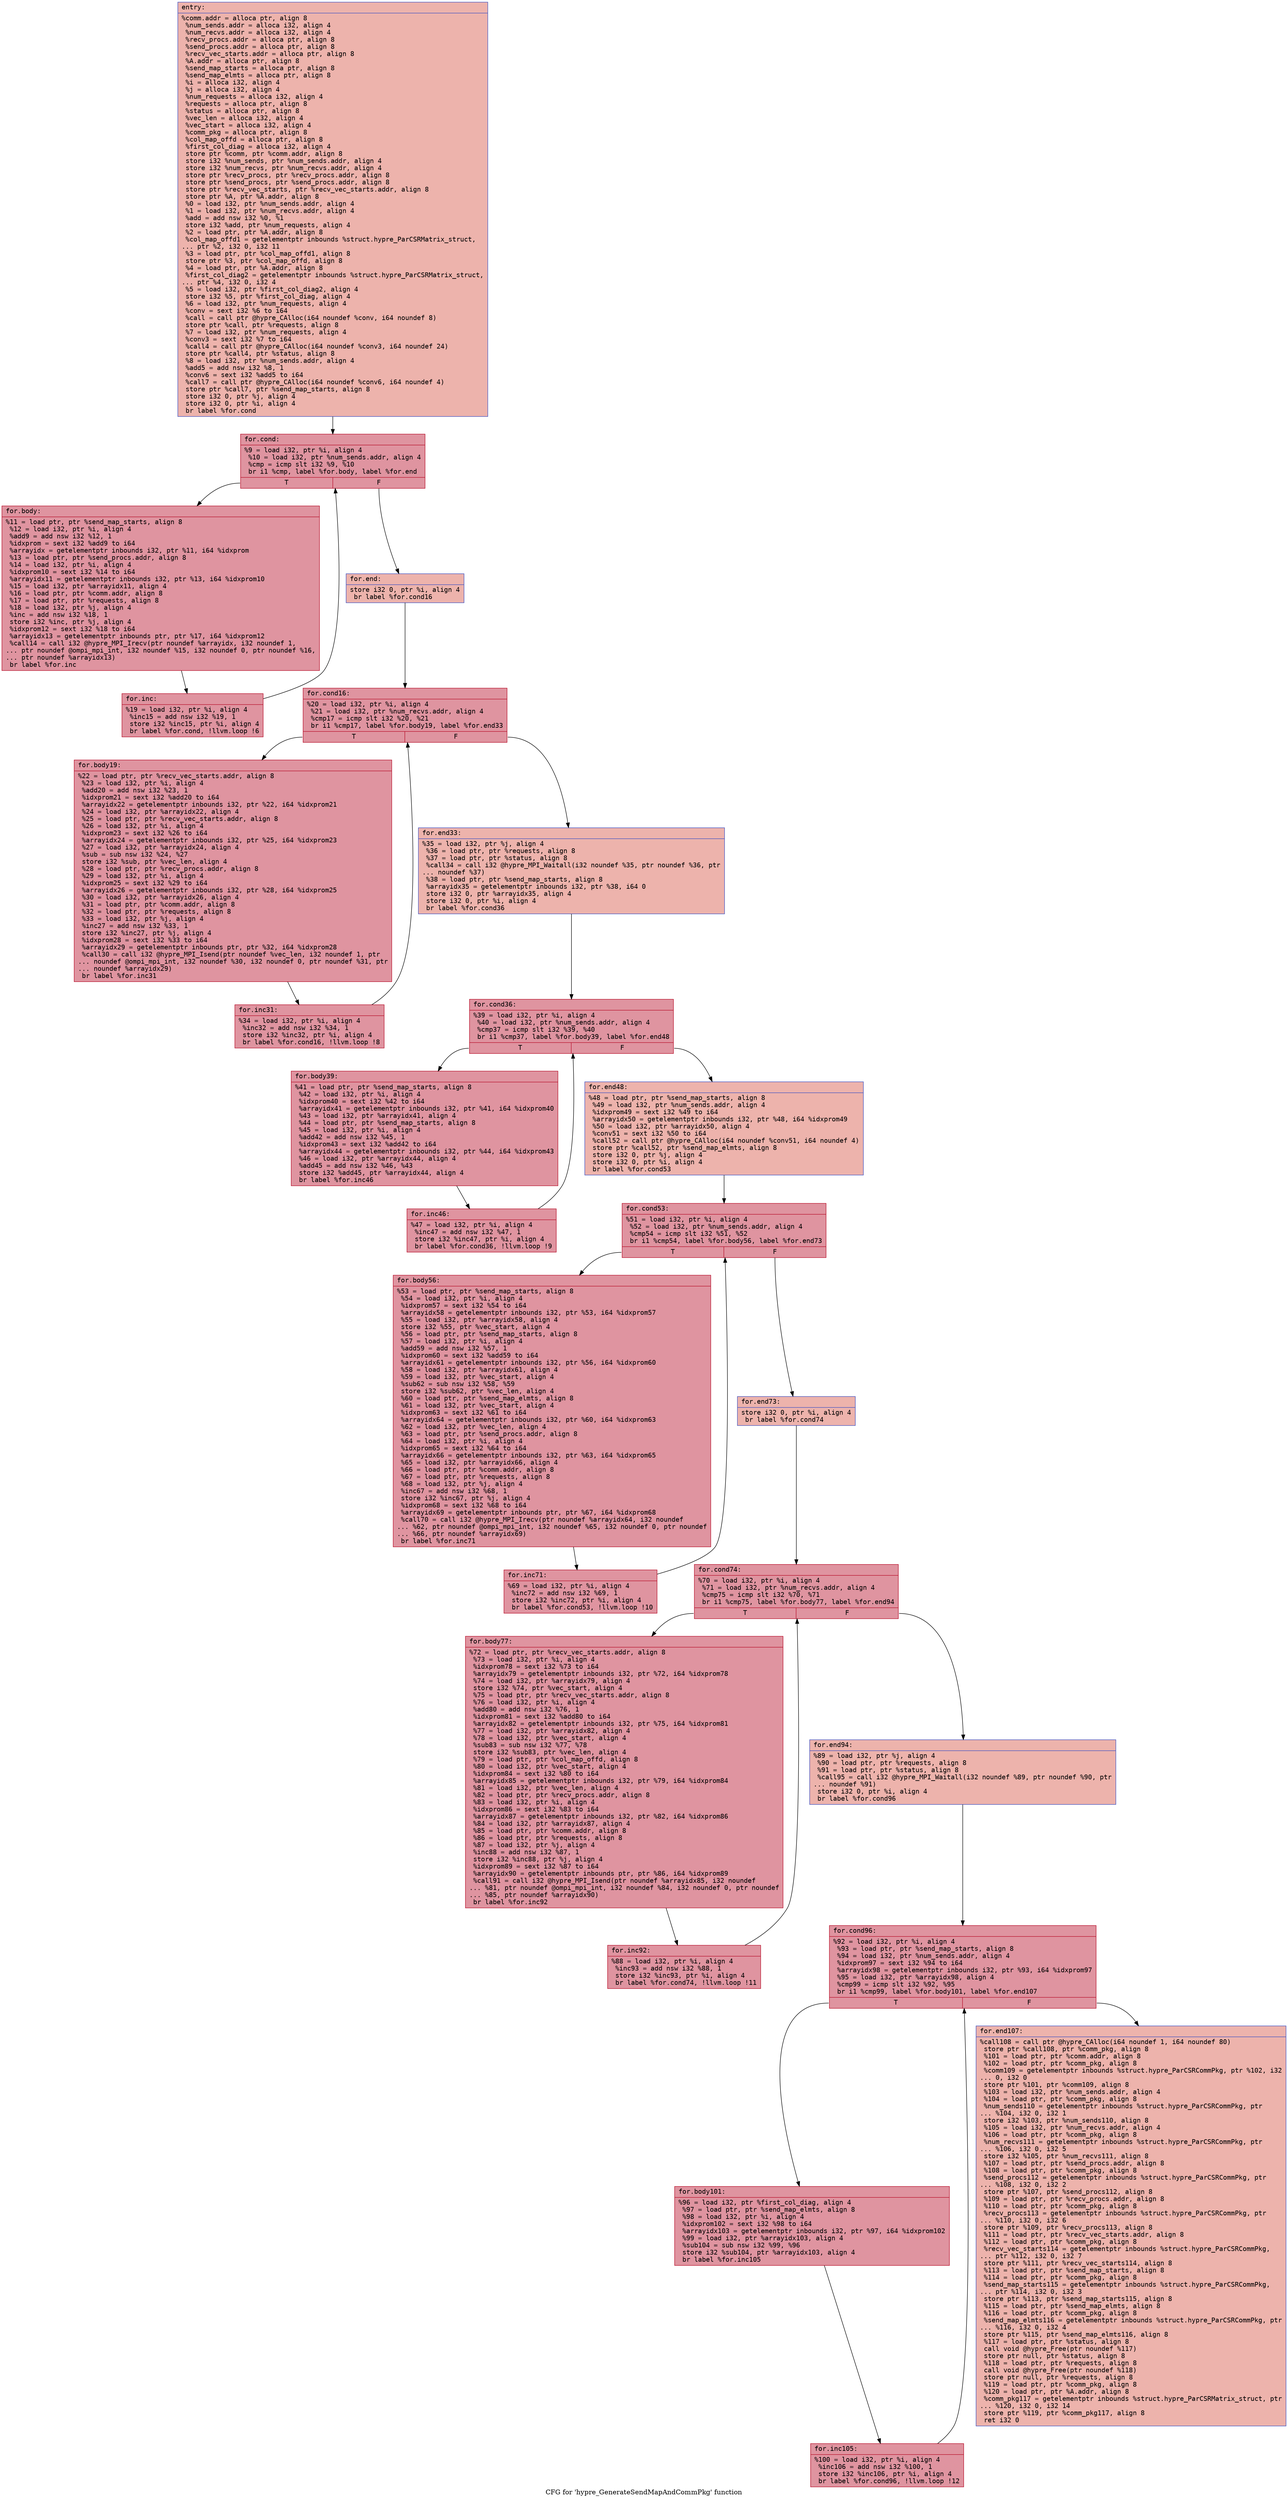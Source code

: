 digraph "CFG for 'hypre_GenerateSendMapAndCommPkg' function" {
	label="CFG for 'hypre_GenerateSendMapAndCommPkg' function";

	Node0x564e6415d010 [shape=record,color="#3d50c3ff", style=filled, fillcolor="#d6524470" fontname="Courier",label="{entry:\l|  %comm.addr = alloca ptr, align 8\l  %num_sends.addr = alloca i32, align 4\l  %num_recvs.addr = alloca i32, align 4\l  %recv_procs.addr = alloca ptr, align 8\l  %send_procs.addr = alloca ptr, align 8\l  %recv_vec_starts.addr = alloca ptr, align 8\l  %A.addr = alloca ptr, align 8\l  %send_map_starts = alloca ptr, align 8\l  %send_map_elmts = alloca ptr, align 8\l  %i = alloca i32, align 4\l  %j = alloca i32, align 4\l  %num_requests = alloca i32, align 4\l  %requests = alloca ptr, align 8\l  %status = alloca ptr, align 8\l  %vec_len = alloca i32, align 4\l  %vec_start = alloca i32, align 4\l  %comm_pkg = alloca ptr, align 8\l  %col_map_offd = alloca ptr, align 8\l  %first_col_diag = alloca i32, align 4\l  store ptr %comm, ptr %comm.addr, align 8\l  store i32 %num_sends, ptr %num_sends.addr, align 4\l  store i32 %num_recvs, ptr %num_recvs.addr, align 4\l  store ptr %recv_procs, ptr %recv_procs.addr, align 8\l  store ptr %send_procs, ptr %send_procs.addr, align 8\l  store ptr %recv_vec_starts, ptr %recv_vec_starts.addr, align 8\l  store ptr %A, ptr %A.addr, align 8\l  %0 = load i32, ptr %num_sends.addr, align 4\l  %1 = load i32, ptr %num_recvs.addr, align 4\l  %add = add nsw i32 %0, %1\l  store i32 %add, ptr %num_requests, align 4\l  %2 = load ptr, ptr %A.addr, align 8\l  %col_map_offd1 = getelementptr inbounds %struct.hypre_ParCSRMatrix_struct,\l... ptr %2, i32 0, i32 11\l  %3 = load ptr, ptr %col_map_offd1, align 8\l  store ptr %3, ptr %col_map_offd, align 8\l  %4 = load ptr, ptr %A.addr, align 8\l  %first_col_diag2 = getelementptr inbounds %struct.hypre_ParCSRMatrix_struct,\l... ptr %4, i32 0, i32 4\l  %5 = load i32, ptr %first_col_diag2, align 4\l  store i32 %5, ptr %first_col_diag, align 4\l  %6 = load i32, ptr %num_requests, align 4\l  %conv = sext i32 %6 to i64\l  %call = call ptr @hypre_CAlloc(i64 noundef %conv, i64 noundef 8)\l  store ptr %call, ptr %requests, align 8\l  %7 = load i32, ptr %num_requests, align 4\l  %conv3 = sext i32 %7 to i64\l  %call4 = call ptr @hypre_CAlloc(i64 noundef %conv3, i64 noundef 24)\l  store ptr %call4, ptr %status, align 8\l  %8 = load i32, ptr %num_sends.addr, align 4\l  %add5 = add nsw i32 %8, 1\l  %conv6 = sext i32 %add5 to i64\l  %call7 = call ptr @hypre_CAlloc(i64 noundef %conv6, i64 noundef 4)\l  store ptr %call7, ptr %send_map_starts, align 8\l  store i32 0, ptr %j, align 4\l  store i32 0, ptr %i, align 4\l  br label %for.cond\l}"];
	Node0x564e6415d010 -> Node0x564e641625f0[tooltip="entry -> for.cond\nProbability 100.00%" ];
	Node0x564e641625f0 [shape=record,color="#b70d28ff", style=filled, fillcolor="#b70d2870" fontname="Courier",label="{for.cond:\l|  %9 = load i32, ptr %i, align 4\l  %10 = load i32, ptr %num_sends.addr, align 4\l  %cmp = icmp slt i32 %9, %10\l  br i1 %cmp, label %for.body, label %for.end\l|{<s0>T|<s1>F}}"];
	Node0x564e641625f0:s0 -> Node0x564e64162840[tooltip="for.cond -> for.body\nProbability 96.88%" ];
	Node0x564e641625f0:s1 -> Node0x564e64162890[tooltip="for.cond -> for.end\nProbability 3.12%" ];
	Node0x564e64162840 [shape=record,color="#b70d28ff", style=filled, fillcolor="#b70d2870" fontname="Courier",label="{for.body:\l|  %11 = load ptr, ptr %send_map_starts, align 8\l  %12 = load i32, ptr %i, align 4\l  %add9 = add nsw i32 %12, 1\l  %idxprom = sext i32 %add9 to i64\l  %arrayidx = getelementptr inbounds i32, ptr %11, i64 %idxprom\l  %13 = load ptr, ptr %send_procs.addr, align 8\l  %14 = load i32, ptr %i, align 4\l  %idxprom10 = sext i32 %14 to i64\l  %arrayidx11 = getelementptr inbounds i32, ptr %13, i64 %idxprom10\l  %15 = load i32, ptr %arrayidx11, align 4\l  %16 = load ptr, ptr %comm.addr, align 8\l  %17 = load ptr, ptr %requests, align 8\l  %18 = load i32, ptr %j, align 4\l  %inc = add nsw i32 %18, 1\l  store i32 %inc, ptr %j, align 4\l  %idxprom12 = sext i32 %18 to i64\l  %arrayidx13 = getelementptr inbounds ptr, ptr %17, i64 %idxprom12\l  %call14 = call i32 @hypre_MPI_Irecv(ptr noundef %arrayidx, i32 noundef 1,\l... ptr noundef @ompi_mpi_int, i32 noundef %15, i32 noundef 0, ptr noundef %16,\l... ptr noundef %arrayidx13)\l  br label %for.inc\l}"];
	Node0x564e64162840 -> Node0x564e64163cc0[tooltip="for.body -> for.inc\nProbability 100.00%" ];
	Node0x564e64163cc0 [shape=record,color="#b70d28ff", style=filled, fillcolor="#b70d2870" fontname="Courier",label="{for.inc:\l|  %19 = load i32, ptr %i, align 4\l  %inc15 = add nsw i32 %19, 1\l  store i32 %inc15, ptr %i, align 4\l  br label %for.cond, !llvm.loop !6\l}"];
	Node0x564e64163cc0 -> Node0x564e641625f0[tooltip="for.inc -> for.cond\nProbability 100.00%" ];
	Node0x564e64162890 [shape=record,color="#3d50c3ff", style=filled, fillcolor="#d6524470" fontname="Courier",label="{for.end:\l|  store i32 0, ptr %i, align 4\l  br label %for.cond16\l}"];
	Node0x564e64162890 -> Node0x564e64164120[tooltip="for.end -> for.cond16\nProbability 100.00%" ];
	Node0x564e64164120 [shape=record,color="#b70d28ff", style=filled, fillcolor="#b70d2870" fontname="Courier",label="{for.cond16:\l|  %20 = load i32, ptr %i, align 4\l  %21 = load i32, ptr %num_recvs.addr, align 4\l  %cmp17 = icmp slt i32 %20, %21\l  br i1 %cmp17, label %for.body19, label %for.end33\l|{<s0>T|<s1>F}}"];
	Node0x564e64164120:s0 -> Node0x564e64164390[tooltip="for.cond16 -> for.body19\nProbability 96.88%" ];
	Node0x564e64164120:s1 -> Node0x564e64164410[tooltip="for.cond16 -> for.end33\nProbability 3.12%" ];
	Node0x564e64164390 [shape=record,color="#b70d28ff", style=filled, fillcolor="#b70d2870" fontname="Courier",label="{for.body19:\l|  %22 = load ptr, ptr %recv_vec_starts.addr, align 8\l  %23 = load i32, ptr %i, align 4\l  %add20 = add nsw i32 %23, 1\l  %idxprom21 = sext i32 %add20 to i64\l  %arrayidx22 = getelementptr inbounds i32, ptr %22, i64 %idxprom21\l  %24 = load i32, ptr %arrayidx22, align 4\l  %25 = load ptr, ptr %recv_vec_starts.addr, align 8\l  %26 = load i32, ptr %i, align 4\l  %idxprom23 = sext i32 %26 to i64\l  %arrayidx24 = getelementptr inbounds i32, ptr %25, i64 %idxprom23\l  %27 = load i32, ptr %arrayidx24, align 4\l  %sub = sub nsw i32 %24, %27\l  store i32 %sub, ptr %vec_len, align 4\l  %28 = load ptr, ptr %recv_procs.addr, align 8\l  %29 = load i32, ptr %i, align 4\l  %idxprom25 = sext i32 %29 to i64\l  %arrayidx26 = getelementptr inbounds i32, ptr %28, i64 %idxprom25\l  %30 = load i32, ptr %arrayidx26, align 4\l  %31 = load ptr, ptr %comm.addr, align 8\l  %32 = load ptr, ptr %requests, align 8\l  %33 = load i32, ptr %j, align 4\l  %inc27 = add nsw i32 %33, 1\l  store i32 %inc27, ptr %j, align 4\l  %idxprom28 = sext i32 %33 to i64\l  %arrayidx29 = getelementptr inbounds ptr, ptr %32, i64 %idxprom28\l  %call30 = call i32 @hypre_MPI_Isend(ptr noundef %vec_len, i32 noundef 1, ptr\l... noundef @ompi_mpi_int, i32 noundef %30, i32 noundef 0, ptr noundef %31, ptr\l... noundef %arrayidx29)\l  br label %for.inc31\l}"];
	Node0x564e64164390 -> Node0x564e64165700[tooltip="for.body19 -> for.inc31\nProbability 100.00%" ];
	Node0x564e64165700 [shape=record,color="#b70d28ff", style=filled, fillcolor="#b70d2870" fontname="Courier",label="{for.inc31:\l|  %34 = load i32, ptr %i, align 4\l  %inc32 = add nsw i32 %34, 1\l  store i32 %inc32, ptr %i, align 4\l  br label %for.cond16, !llvm.loop !8\l}"];
	Node0x564e64165700 -> Node0x564e64164120[tooltip="for.inc31 -> for.cond16\nProbability 100.00%" ];
	Node0x564e64164410 [shape=record,color="#3d50c3ff", style=filled, fillcolor="#d6524470" fontname="Courier",label="{for.end33:\l|  %35 = load i32, ptr %j, align 4\l  %36 = load ptr, ptr %requests, align 8\l  %37 = load ptr, ptr %status, align 8\l  %call34 = call i32 @hypre_MPI_Waitall(i32 noundef %35, ptr noundef %36, ptr\l... noundef %37)\l  %38 = load ptr, ptr %send_map_starts, align 8\l  %arrayidx35 = getelementptr inbounds i32, ptr %38, i64 0\l  store i32 0, ptr %arrayidx35, align 4\l  store i32 0, ptr %i, align 4\l  br label %for.cond36\l}"];
	Node0x564e64164410 -> Node0x564e64165f70[tooltip="for.end33 -> for.cond36\nProbability 100.00%" ];
	Node0x564e64165f70 [shape=record,color="#b70d28ff", style=filled, fillcolor="#b70d2870" fontname="Courier",label="{for.cond36:\l|  %39 = load i32, ptr %i, align 4\l  %40 = load i32, ptr %num_sends.addr, align 4\l  %cmp37 = icmp slt i32 %39, %40\l  br i1 %cmp37, label %for.body39, label %for.end48\l|{<s0>T|<s1>F}}"];
	Node0x564e64165f70:s0 -> Node0x564e641661c0[tooltip="for.cond36 -> for.body39\nProbability 96.88%" ];
	Node0x564e64165f70:s1 -> Node0x564e64166240[tooltip="for.cond36 -> for.end48\nProbability 3.12%" ];
	Node0x564e641661c0 [shape=record,color="#b70d28ff", style=filled, fillcolor="#b70d2870" fontname="Courier",label="{for.body39:\l|  %41 = load ptr, ptr %send_map_starts, align 8\l  %42 = load i32, ptr %i, align 4\l  %idxprom40 = sext i32 %42 to i64\l  %arrayidx41 = getelementptr inbounds i32, ptr %41, i64 %idxprom40\l  %43 = load i32, ptr %arrayidx41, align 4\l  %44 = load ptr, ptr %send_map_starts, align 8\l  %45 = load i32, ptr %i, align 4\l  %add42 = add nsw i32 %45, 1\l  %idxprom43 = sext i32 %add42 to i64\l  %arrayidx44 = getelementptr inbounds i32, ptr %44, i64 %idxprom43\l  %46 = load i32, ptr %arrayidx44, align 4\l  %add45 = add nsw i32 %46, %43\l  store i32 %add45, ptr %arrayidx44, align 4\l  br label %for.inc46\l}"];
	Node0x564e641661c0 -> Node0x564e64166b50[tooltip="for.body39 -> for.inc46\nProbability 100.00%" ];
	Node0x564e64166b50 [shape=record,color="#b70d28ff", style=filled, fillcolor="#b70d2870" fontname="Courier",label="{for.inc46:\l|  %47 = load i32, ptr %i, align 4\l  %inc47 = add nsw i32 %47, 1\l  store i32 %inc47, ptr %i, align 4\l  br label %for.cond36, !llvm.loop !9\l}"];
	Node0x564e64166b50 -> Node0x564e64165f70[tooltip="for.inc46 -> for.cond36\nProbability 100.00%" ];
	Node0x564e64166240 [shape=record,color="#3d50c3ff", style=filled, fillcolor="#d6524470" fontname="Courier",label="{for.end48:\l|  %48 = load ptr, ptr %send_map_starts, align 8\l  %49 = load i32, ptr %num_sends.addr, align 4\l  %idxprom49 = sext i32 %49 to i64\l  %arrayidx50 = getelementptr inbounds i32, ptr %48, i64 %idxprom49\l  %50 = load i32, ptr %arrayidx50, align 4\l  %conv51 = sext i32 %50 to i64\l  %call52 = call ptr @hypre_CAlloc(i64 noundef %conv51, i64 noundef 4)\l  store ptr %call52, ptr %send_map_elmts, align 8\l  store i32 0, ptr %j, align 4\l  store i32 0, ptr %i, align 4\l  br label %for.cond53\l}"];
	Node0x564e64166240 -> Node0x564e64154240[tooltip="for.end48 -> for.cond53\nProbability 100.00%" ];
	Node0x564e64154240 [shape=record,color="#b70d28ff", style=filled, fillcolor="#b70d2870" fontname="Courier",label="{for.cond53:\l|  %51 = load i32, ptr %i, align 4\l  %52 = load i32, ptr %num_sends.addr, align 4\l  %cmp54 = icmp slt i32 %51, %52\l  br i1 %cmp54, label %for.body56, label %for.end73\l|{<s0>T|<s1>F}}"];
	Node0x564e64154240:s0 -> Node0x564e641544c0[tooltip="for.cond53 -> for.body56\nProbability 96.88%" ];
	Node0x564e64154240:s1 -> Node0x564e64154540[tooltip="for.cond53 -> for.end73\nProbability 3.12%" ];
	Node0x564e641544c0 [shape=record,color="#b70d28ff", style=filled, fillcolor="#b70d2870" fontname="Courier",label="{for.body56:\l|  %53 = load ptr, ptr %send_map_starts, align 8\l  %54 = load i32, ptr %i, align 4\l  %idxprom57 = sext i32 %54 to i64\l  %arrayidx58 = getelementptr inbounds i32, ptr %53, i64 %idxprom57\l  %55 = load i32, ptr %arrayidx58, align 4\l  store i32 %55, ptr %vec_start, align 4\l  %56 = load ptr, ptr %send_map_starts, align 8\l  %57 = load i32, ptr %i, align 4\l  %add59 = add nsw i32 %57, 1\l  %idxprom60 = sext i32 %add59 to i64\l  %arrayidx61 = getelementptr inbounds i32, ptr %56, i64 %idxprom60\l  %58 = load i32, ptr %arrayidx61, align 4\l  %59 = load i32, ptr %vec_start, align 4\l  %sub62 = sub nsw i32 %58, %59\l  store i32 %sub62, ptr %vec_len, align 4\l  %60 = load ptr, ptr %send_map_elmts, align 8\l  %61 = load i32, ptr %vec_start, align 4\l  %idxprom63 = sext i32 %61 to i64\l  %arrayidx64 = getelementptr inbounds i32, ptr %60, i64 %idxprom63\l  %62 = load i32, ptr %vec_len, align 4\l  %63 = load ptr, ptr %send_procs.addr, align 8\l  %64 = load i32, ptr %i, align 4\l  %idxprom65 = sext i32 %64 to i64\l  %arrayidx66 = getelementptr inbounds i32, ptr %63, i64 %idxprom65\l  %65 = load i32, ptr %arrayidx66, align 4\l  %66 = load ptr, ptr %comm.addr, align 8\l  %67 = load ptr, ptr %requests, align 8\l  %68 = load i32, ptr %j, align 4\l  %inc67 = add nsw i32 %68, 1\l  store i32 %inc67, ptr %j, align 4\l  %idxprom68 = sext i32 %68 to i64\l  %arrayidx69 = getelementptr inbounds ptr, ptr %67, i64 %idxprom68\l  %call70 = call i32 @hypre_MPI_Irecv(ptr noundef %arrayidx64, i32 noundef\l... %62, ptr noundef @ompi_mpi_int, i32 noundef %65, i32 noundef 0, ptr noundef\l... %66, ptr noundef %arrayidx69)\l  br label %for.inc71\l}"];
	Node0x564e641544c0 -> Node0x564e6416beb0[tooltip="for.body56 -> for.inc71\nProbability 100.00%" ];
	Node0x564e6416beb0 [shape=record,color="#b70d28ff", style=filled, fillcolor="#b70d2870" fontname="Courier",label="{for.inc71:\l|  %69 = load i32, ptr %i, align 4\l  %inc72 = add nsw i32 %69, 1\l  store i32 %inc72, ptr %i, align 4\l  br label %for.cond53, !llvm.loop !10\l}"];
	Node0x564e6416beb0 -> Node0x564e64154240[tooltip="for.inc71 -> for.cond53\nProbability 100.00%" ];
	Node0x564e64154540 [shape=record,color="#3d50c3ff", style=filled, fillcolor="#d6524470" fontname="Courier",label="{for.end73:\l|  store i32 0, ptr %i, align 4\l  br label %for.cond74\l}"];
	Node0x564e64154540 -> Node0x564e6416c2f0[tooltip="for.end73 -> for.cond74\nProbability 100.00%" ];
	Node0x564e6416c2f0 [shape=record,color="#b70d28ff", style=filled, fillcolor="#b70d2870" fontname="Courier",label="{for.cond74:\l|  %70 = load i32, ptr %i, align 4\l  %71 = load i32, ptr %num_recvs.addr, align 4\l  %cmp75 = icmp slt i32 %70, %71\l  br i1 %cmp75, label %for.body77, label %for.end94\l|{<s0>T|<s1>F}}"];
	Node0x564e6416c2f0:s0 -> Node0x564e6416c590[tooltip="for.cond74 -> for.body77\nProbability 96.88%" ];
	Node0x564e6416c2f0:s1 -> Node0x564e6416c610[tooltip="for.cond74 -> for.end94\nProbability 3.12%" ];
	Node0x564e6416c590 [shape=record,color="#b70d28ff", style=filled, fillcolor="#b70d2870" fontname="Courier",label="{for.body77:\l|  %72 = load ptr, ptr %recv_vec_starts.addr, align 8\l  %73 = load i32, ptr %i, align 4\l  %idxprom78 = sext i32 %73 to i64\l  %arrayidx79 = getelementptr inbounds i32, ptr %72, i64 %idxprom78\l  %74 = load i32, ptr %arrayidx79, align 4\l  store i32 %74, ptr %vec_start, align 4\l  %75 = load ptr, ptr %recv_vec_starts.addr, align 8\l  %76 = load i32, ptr %i, align 4\l  %add80 = add nsw i32 %76, 1\l  %idxprom81 = sext i32 %add80 to i64\l  %arrayidx82 = getelementptr inbounds i32, ptr %75, i64 %idxprom81\l  %77 = load i32, ptr %arrayidx82, align 4\l  %78 = load i32, ptr %vec_start, align 4\l  %sub83 = sub nsw i32 %77, %78\l  store i32 %sub83, ptr %vec_len, align 4\l  %79 = load ptr, ptr %col_map_offd, align 8\l  %80 = load i32, ptr %vec_start, align 4\l  %idxprom84 = sext i32 %80 to i64\l  %arrayidx85 = getelementptr inbounds i32, ptr %79, i64 %idxprom84\l  %81 = load i32, ptr %vec_len, align 4\l  %82 = load ptr, ptr %recv_procs.addr, align 8\l  %83 = load i32, ptr %i, align 4\l  %idxprom86 = sext i32 %83 to i64\l  %arrayidx87 = getelementptr inbounds i32, ptr %82, i64 %idxprom86\l  %84 = load i32, ptr %arrayidx87, align 4\l  %85 = load ptr, ptr %comm.addr, align 8\l  %86 = load ptr, ptr %requests, align 8\l  %87 = load i32, ptr %j, align 4\l  %inc88 = add nsw i32 %87, 1\l  store i32 %inc88, ptr %j, align 4\l  %idxprom89 = sext i32 %87 to i64\l  %arrayidx90 = getelementptr inbounds ptr, ptr %86, i64 %idxprom89\l  %call91 = call i32 @hypre_MPI_Isend(ptr noundef %arrayidx85, i32 noundef\l... %81, ptr noundef @ompi_mpi_int, i32 noundef %84, i32 noundef 0, ptr noundef\l... %85, ptr noundef %arrayidx90)\l  br label %for.inc92\l}"];
	Node0x564e6416c590 -> Node0x564e6416dd10[tooltip="for.body77 -> for.inc92\nProbability 100.00%" ];
	Node0x564e6416dd10 [shape=record,color="#b70d28ff", style=filled, fillcolor="#b70d2870" fontname="Courier",label="{for.inc92:\l|  %88 = load i32, ptr %i, align 4\l  %inc93 = add nsw i32 %88, 1\l  store i32 %inc93, ptr %i, align 4\l  br label %for.cond74, !llvm.loop !11\l}"];
	Node0x564e6416dd10 -> Node0x564e6416c2f0[tooltip="for.inc92 -> for.cond74\nProbability 100.00%" ];
	Node0x564e6416c610 [shape=record,color="#3d50c3ff", style=filled, fillcolor="#d6524470" fontname="Courier",label="{for.end94:\l|  %89 = load i32, ptr %j, align 4\l  %90 = load ptr, ptr %requests, align 8\l  %91 = load ptr, ptr %status, align 8\l  %call95 = call i32 @hypre_MPI_Waitall(i32 noundef %89, ptr noundef %90, ptr\l... noundef %91)\l  store i32 0, ptr %i, align 4\l  br label %for.cond96\l}"];
	Node0x564e6416c610 -> Node0x564e6416e3c0[tooltip="for.end94 -> for.cond96\nProbability 100.00%" ];
	Node0x564e6416e3c0 [shape=record,color="#b70d28ff", style=filled, fillcolor="#b70d2870" fontname="Courier",label="{for.cond96:\l|  %92 = load i32, ptr %i, align 4\l  %93 = load ptr, ptr %send_map_starts, align 8\l  %94 = load i32, ptr %num_sends.addr, align 4\l  %idxprom97 = sext i32 %94 to i64\l  %arrayidx98 = getelementptr inbounds i32, ptr %93, i64 %idxprom97\l  %95 = load i32, ptr %arrayidx98, align 4\l  %cmp99 = icmp slt i32 %92, %95\l  br i1 %cmp99, label %for.body101, label %for.end107\l|{<s0>T|<s1>F}}"];
	Node0x564e6416e3c0:s0 -> Node0x564e64166d50[tooltip="for.cond96 -> for.body101\nProbability 96.88%" ];
	Node0x564e6416e3c0:s1 -> Node0x564e64166dd0[tooltip="for.cond96 -> for.end107\nProbability 3.12%" ];
	Node0x564e64166d50 [shape=record,color="#b70d28ff", style=filled, fillcolor="#b70d2870" fontname="Courier",label="{for.body101:\l|  %96 = load i32, ptr %first_col_diag, align 4\l  %97 = load ptr, ptr %send_map_elmts, align 8\l  %98 = load i32, ptr %i, align 4\l  %idxprom102 = sext i32 %98 to i64\l  %arrayidx103 = getelementptr inbounds i32, ptr %97, i64 %idxprom102\l  %99 = load i32, ptr %arrayidx103, align 4\l  %sub104 = sub nsw i32 %99, %96\l  store i32 %sub104, ptr %arrayidx103, align 4\l  br label %for.inc105\l}"];
	Node0x564e64166d50 -> Node0x564e641673c0[tooltip="for.body101 -> for.inc105\nProbability 100.00%" ];
	Node0x564e641673c0 [shape=record,color="#b70d28ff", style=filled, fillcolor="#b70d2870" fontname="Courier",label="{for.inc105:\l|  %100 = load i32, ptr %i, align 4\l  %inc106 = add nsw i32 %100, 1\l  store i32 %inc106, ptr %i, align 4\l  br label %for.cond96, !llvm.loop !12\l}"];
	Node0x564e641673c0 -> Node0x564e6416e3c0[tooltip="for.inc105 -> for.cond96\nProbability 100.00%" ];
	Node0x564e64166dd0 [shape=record,color="#3d50c3ff", style=filled, fillcolor="#d6524470" fontname="Courier",label="{for.end107:\l|  %call108 = call ptr @hypre_CAlloc(i64 noundef 1, i64 noundef 80)\l  store ptr %call108, ptr %comm_pkg, align 8\l  %101 = load ptr, ptr %comm.addr, align 8\l  %102 = load ptr, ptr %comm_pkg, align 8\l  %comm109 = getelementptr inbounds %struct.hypre_ParCSRCommPkg, ptr %102, i32\l... 0, i32 0\l  store ptr %101, ptr %comm109, align 8\l  %103 = load i32, ptr %num_sends.addr, align 4\l  %104 = load ptr, ptr %comm_pkg, align 8\l  %num_sends110 = getelementptr inbounds %struct.hypre_ParCSRCommPkg, ptr\l... %104, i32 0, i32 1\l  store i32 %103, ptr %num_sends110, align 8\l  %105 = load i32, ptr %num_recvs.addr, align 4\l  %106 = load ptr, ptr %comm_pkg, align 8\l  %num_recvs111 = getelementptr inbounds %struct.hypre_ParCSRCommPkg, ptr\l... %106, i32 0, i32 5\l  store i32 %105, ptr %num_recvs111, align 8\l  %107 = load ptr, ptr %send_procs.addr, align 8\l  %108 = load ptr, ptr %comm_pkg, align 8\l  %send_procs112 = getelementptr inbounds %struct.hypre_ParCSRCommPkg, ptr\l... %108, i32 0, i32 2\l  store ptr %107, ptr %send_procs112, align 8\l  %109 = load ptr, ptr %recv_procs.addr, align 8\l  %110 = load ptr, ptr %comm_pkg, align 8\l  %recv_procs113 = getelementptr inbounds %struct.hypre_ParCSRCommPkg, ptr\l... %110, i32 0, i32 6\l  store ptr %109, ptr %recv_procs113, align 8\l  %111 = load ptr, ptr %recv_vec_starts.addr, align 8\l  %112 = load ptr, ptr %comm_pkg, align 8\l  %recv_vec_starts114 = getelementptr inbounds %struct.hypre_ParCSRCommPkg,\l... ptr %112, i32 0, i32 7\l  store ptr %111, ptr %recv_vec_starts114, align 8\l  %113 = load ptr, ptr %send_map_starts, align 8\l  %114 = load ptr, ptr %comm_pkg, align 8\l  %send_map_starts115 = getelementptr inbounds %struct.hypre_ParCSRCommPkg,\l... ptr %114, i32 0, i32 3\l  store ptr %113, ptr %send_map_starts115, align 8\l  %115 = load ptr, ptr %send_map_elmts, align 8\l  %116 = load ptr, ptr %comm_pkg, align 8\l  %send_map_elmts116 = getelementptr inbounds %struct.hypre_ParCSRCommPkg, ptr\l... %116, i32 0, i32 4\l  store ptr %115, ptr %send_map_elmts116, align 8\l  %117 = load ptr, ptr %status, align 8\l  call void @hypre_Free(ptr noundef %117)\l  store ptr null, ptr %status, align 8\l  %118 = load ptr, ptr %requests, align 8\l  call void @hypre_Free(ptr noundef %118)\l  store ptr null, ptr %requests, align 8\l  %119 = load ptr, ptr %comm_pkg, align 8\l  %120 = load ptr, ptr %A.addr, align 8\l  %comm_pkg117 = getelementptr inbounds %struct.hypre_ParCSRMatrix_struct, ptr\l... %120, i32 0, i32 14\l  store ptr %119, ptr %comm_pkg117, align 8\l  ret i32 0\l}"];
}
